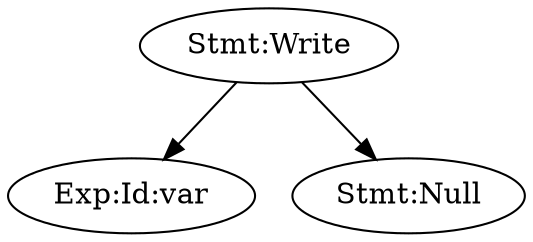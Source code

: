 digraph AST {
	n1 [label="Stmt:Write"];
	n2 [label="Exp:Id:var"];
	n1 -> n2;
	n3 [label="Stmt:Null"];
	n1 -> n3;
}
